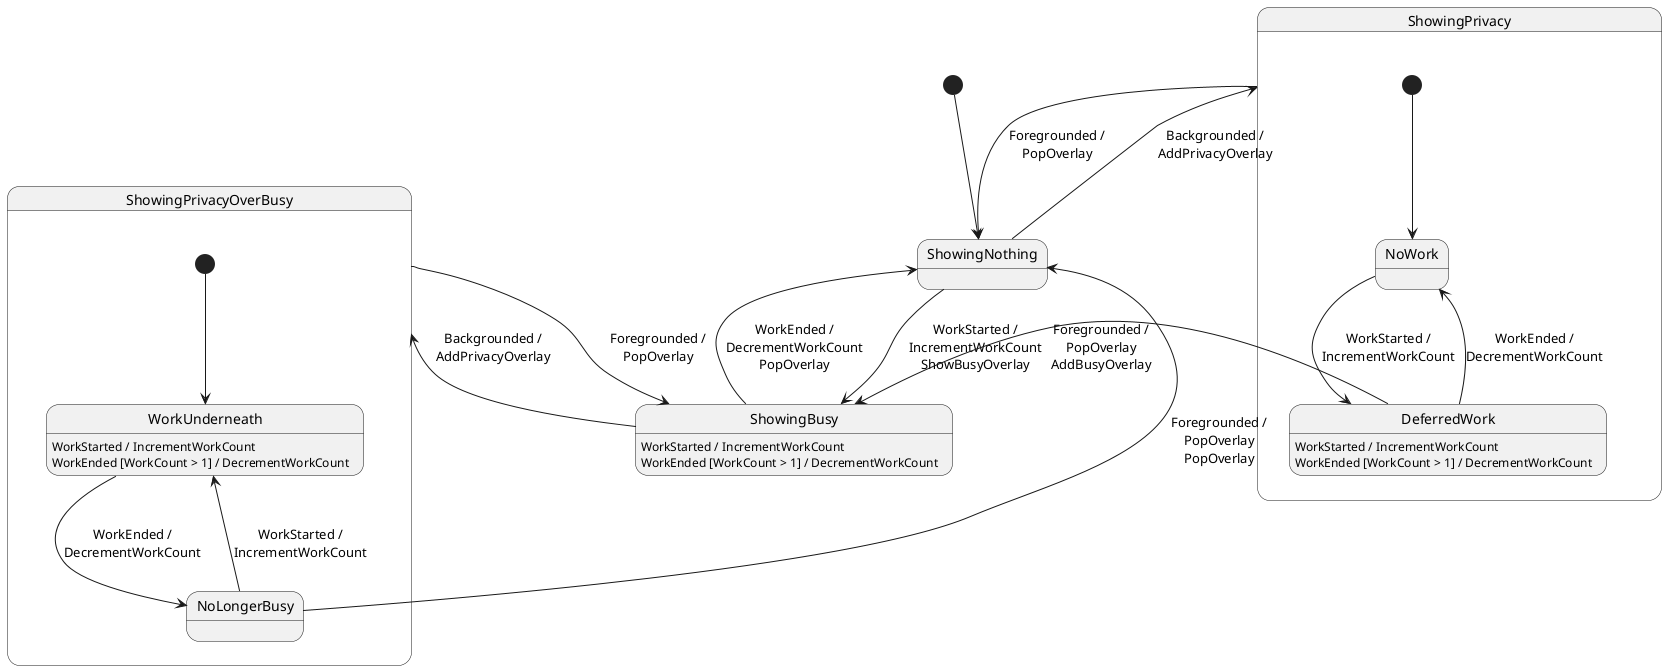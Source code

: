 @startuml "Overlays"

' WorkStarted
' WorkEnded
' Backgrounded
' Foregrounded

state ShowingNothing
state ShowingBusy
ShowingBusy : WorkStarted / IncrementWorkCount
ShowingBusy : WorkEnded [WorkCount > 1] / DecrementWorkCount

state ShowingPrivacy {
    state NoWork
    state DeferredWork
    DeferredWork : WorkStarted / IncrementWorkCount
    DeferredWork : WorkEnded [WorkCount > 1] / DecrementWorkCount

    [*] --> NoWork
    NoWork --> DeferredWork : WorkStarted /\nIncrementWorkCount
    DeferredWork --> NoWork : WorkEnded /\nDecrementWorkCount
}
state ShowingPrivacyOverBusy {
    state WorkUnderneath
    WorkUnderneath : WorkStarted / IncrementWorkCount
    WorkUnderneath : WorkEnded [WorkCount > 1] / DecrementWorkCount
    state NoLongerBusy

    [*] --> WorkUnderneath
    WorkUnderneath --> NoLongerBusy : WorkEnded /\nDecrementWorkCount
    NoLongerBusy --> WorkUnderneath : WorkStarted /\nIncrementWorkCount
}

[*] --> ShowingNothing

ShowingNothing --> ShowingBusy : WorkStarted /\nIncrementWorkCount\nShowBusyOverlay
ShowingBusy --> ShowingNothing : WorkEnded /\nDecrementWorkCount\nPopOverlay

ShowingNothing --> ShowingPrivacy : Backgrounded /\nAddPrivacyOverlay
ShowingPrivacy --> ShowingNothing : Foregrounded /\nPopOverlay
DeferredWork --> ShowingBusy : Foregrounded /\nPopOverlay\nAddBusyOverlay

ShowingBusy --> ShowingPrivacyOverBusy : Backgrounded /\nAddPrivacyOverlay
ShowingPrivacyOverBusy --> ShowingBusy : Foregrounded /\nPopOverlay

NoLongerBusy --> ShowingNothing : Foregrounded /\nPopOverlay\nPopOverlay

@enduml